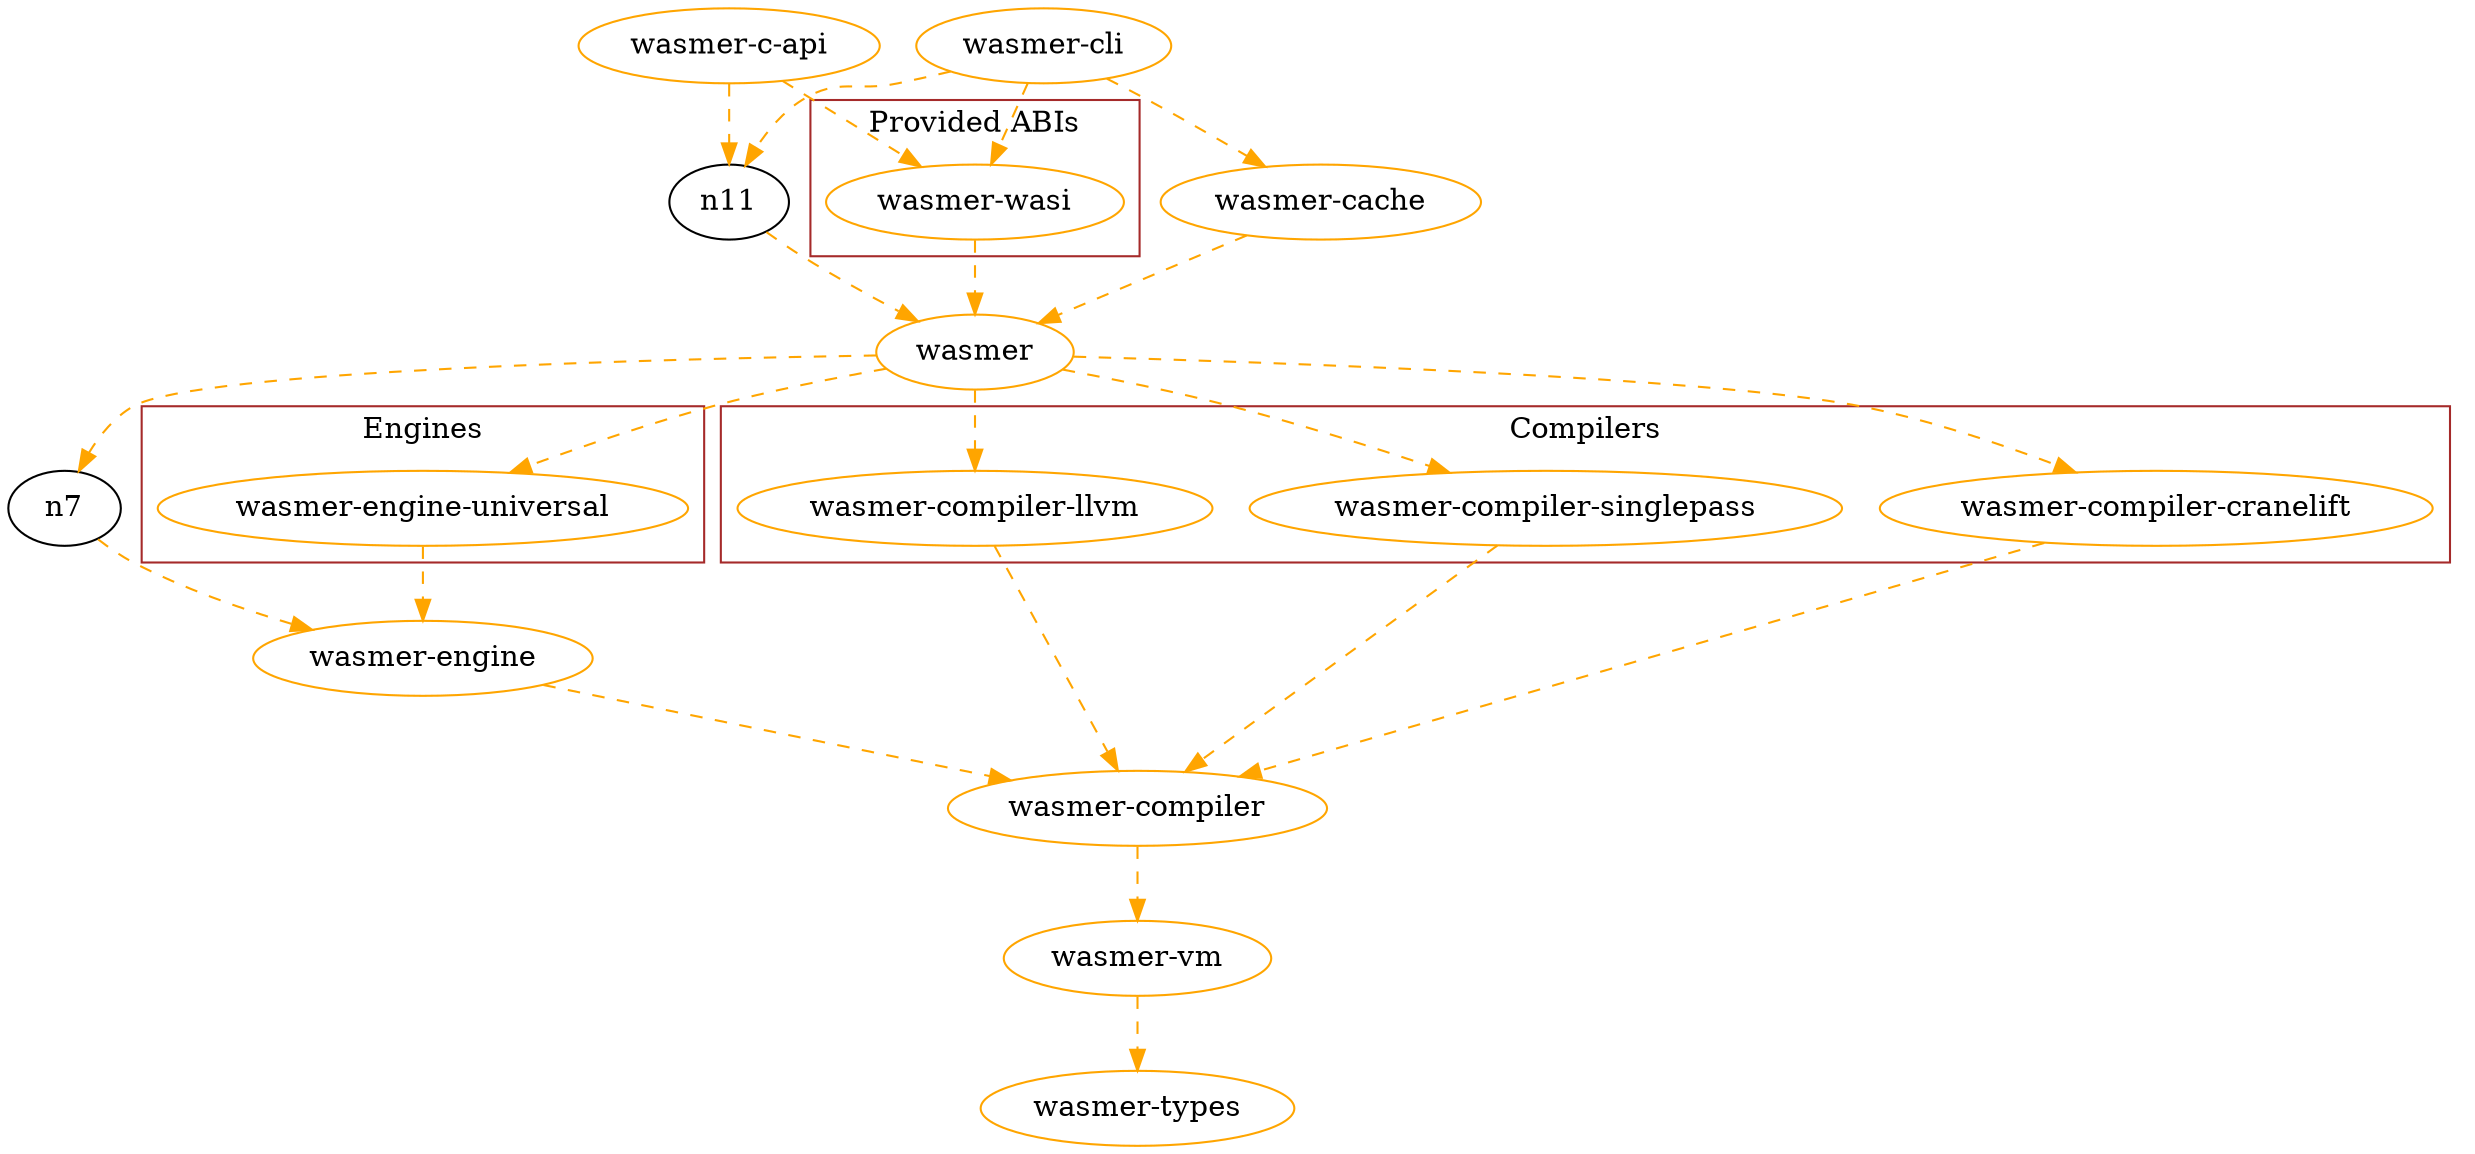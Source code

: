 digraph dependencies {
        newrank=true;

	n0 [label="wasmer", color=orange];
	n1 [label="wasmer-compiler", color=orange];
	n5 [label="wasmer-engine", color=orange];
	n6 [label="wasmer-engine-universal", color=orange];
	n8 [label="wasmer-types", color=orange];
	n9 [label="wasmer-vm", color=orange];
	n10 [label="wasmer-c-api", color=orange];
	n12 [label="wasmer-wasi", color=orange];
	n13 [label="wasmer-cache", color=orange];
	n14 [label="wasmer-cli", color=orange];

        
	subgraph cluster_compiler {
		label="Compilers";
		color=brown;

		n2 [label="wasmer-compiler-cranelift", color=orange];
		n3 [label="wasmer-compiler-llvm", color=orange];
		n4 [label="wasmer-compiler-singlepass", color=orange];
	}

	subgraph cluster_engine {
		label="Engines";
		color=brown;

		n6 [label="wasmer-engine-universal", color=orange];
	}

        {
        rank=same;
        n2;
        n3;
        n4;
        n6;
        n7;
        }
        

	subgraph cluster_abi {
		label="Provided ABIs";
		color=brown;

		n12 [label="wasmer-wasi", color=orange];
	}

	n14 -> n13 [color=orange, style=dashed];
	n14 -> n12 [color=orange, style=dashed];
	n14 -> n11 [color=orange, style=dashed];
	n13 -> n0 [color=orange, style=dashed];
	n10 -> n11 [color=orange, style=dashed];
	n10 -> n12 [color=orange, style=dashed];
	n11 -> n0 [color=orange, style=dashed];
	n12 -> n0 [color=orange, style=dashed];
	n0 -> n2 [color=orange, style=dashed];
	n0 -> n3 [color=orange, style=dashed];
	n0 -> n4 [color=orange, style=dashed];
	n0 -> n6 [color=orange, style=dashed];
	n0 -> n7 [color=orange, style=dashed];
	n2 -> n1 [color=orange, style=dashed];
	n3 -> n1 [color=orange, style=dashed];
	n4 -> n1 [color=orange, style=dashed];
	n6 -> n5 [color=orange, style=dashed];
	n7 -> n5 [color=orange, style=dashed];
	n5 -> n1 [color=orange, style=dashed];
	n1 -> n9 [color=orange, style=dashed];
	n9 -> n8 [color=orange, style=dashed];
}
